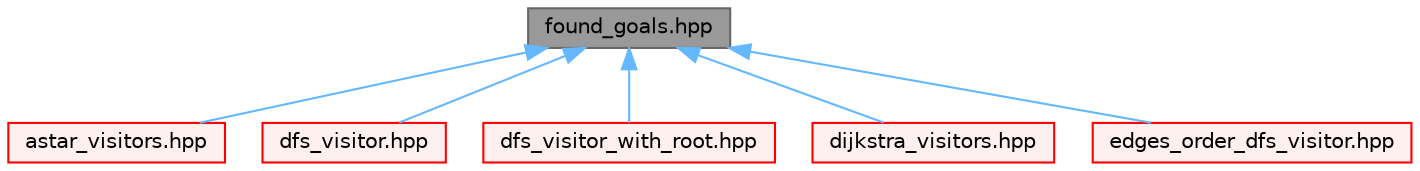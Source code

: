 digraph "found_goals.hpp"
{
 // LATEX_PDF_SIZE
  bgcolor="transparent";
  edge [fontname=Helvetica,fontsize=10,labelfontname=Helvetica,labelfontsize=10];
  node [fontname=Helvetica,fontsize=10,shape=box,height=0.2,width=0.4];
  Node1 [id="Node000001",label="found_goals.hpp",height=0.2,width=0.4,color="gray40", fillcolor="grey60", style="filled", fontcolor="black",tooltip=" "];
  Node1 -> Node2 [id="edge1_Node000001_Node000002",dir="back",color="steelblue1",style="solid",tooltip=" "];
  Node2 [id="Node000002",label="astar_visitors.hpp",height=0.2,width=0.4,color="red", fillcolor="#FFF0F0", style="filled",URL="$astar__visitors_8hpp.html",tooltip=" "];
  Node1 -> Node5 [id="edge2_Node000001_Node000005",dir="back",color="steelblue1",style="solid",tooltip=" "];
  Node5 [id="Node000005",label="dfs_visitor.hpp",height=0.2,width=0.4,color="red", fillcolor="#FFF0F0", style="filled",URL="$dfs__visitor_8hpp.html",tooltip=" "];
  Node1 -> Node8 [id="edge3_Node000001_Node000008",dir="back",color="steelblue1",style="solid",tooltip=" "];
  Node8 [id="Node000008",label="dfs_visitor_with_root.hpp",height=0.2,width=0.4,color="red", fillcolor="#FFF0F0", style="filled",URL="$dfs__visitor__with__root_8hpp.html",tooltip=" "];
  Node1 -> Node14 [id="edge4_Node000001_Node000014",dir="back",color="steelblue1",style="solid",tooltip=" "];
  Node14 [id="Node000014",label="dijkstra_visitors.hpp",height=0.2,width=0.4,color="red", fillcolor="#FFF0F0", style="filled",URL="$dijkstra__visitors_8hpp.html",tooltip=" "];
  Node1 -> Node38 [id="edge5_Node000001_Node000038",dir="back",color="steelblue1",style="solid",tooltip=" "];
  Node38 [id="Node000038",label="edges_order_dfs_visitor.hpp",height=0.2,width=0.4,color="red", fillcolor="#FFF0F0", style="filled",URL="$edges__order__dfs__visitor_8hpp.html",tooltip=" "];
}
